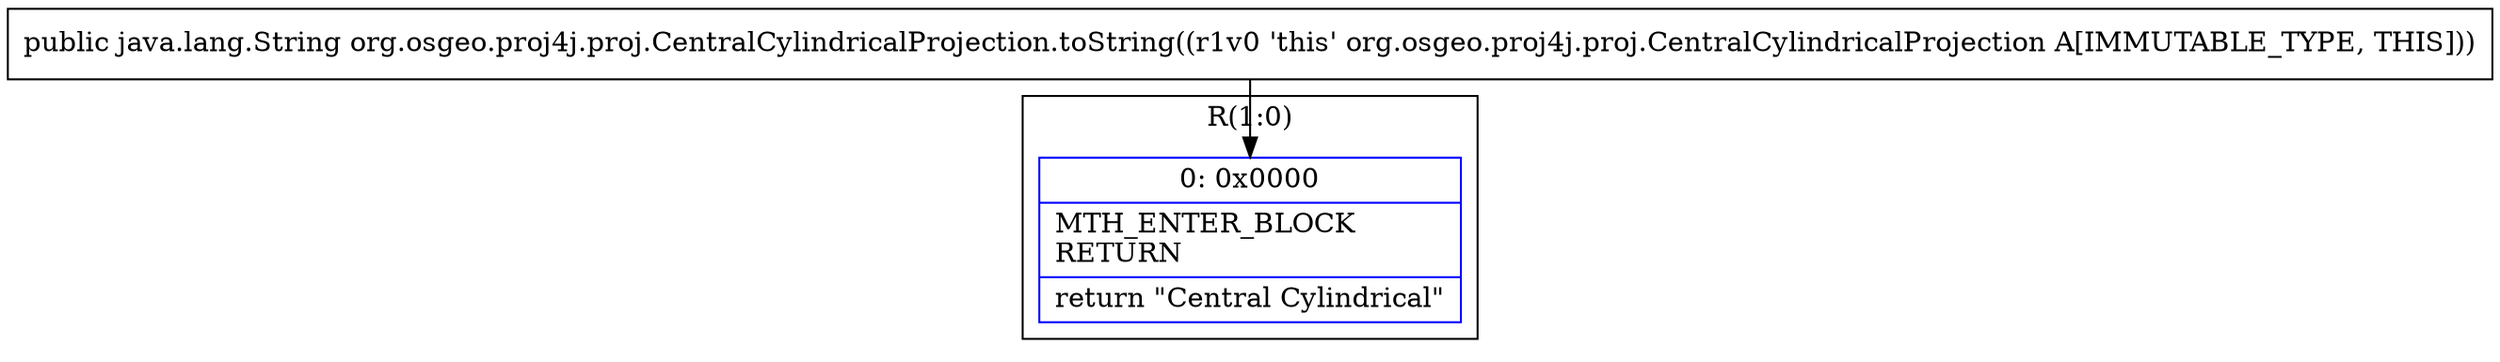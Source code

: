 digraph "CFG fororg.osgeo.proj4j.proj.CentralCylindricalProjection.toString()Ljava\/lang\/String;" {
subgraph cluster_Region_1140473583 {
label = "R(1:0)";
node [shape=record,color=blue];
Node_0 [shape=record,label="{0\:\ 0x0000|MTH_ENTER_BLOCK\lRETURN\l|return \"Central Cylindrical\"\l}"];
}
MethodNode[shape=record,label="{public java.lang.String org.osgeo.proj4j.proj.CentralCylindricalProjection.toString((r1v0 'this' org.osgeo.proj4j.proj.CentralCylindricalProjection A[IMMUTABLE_TYPE, THIS])) }"];
MethodNode -> Node_0;
}

